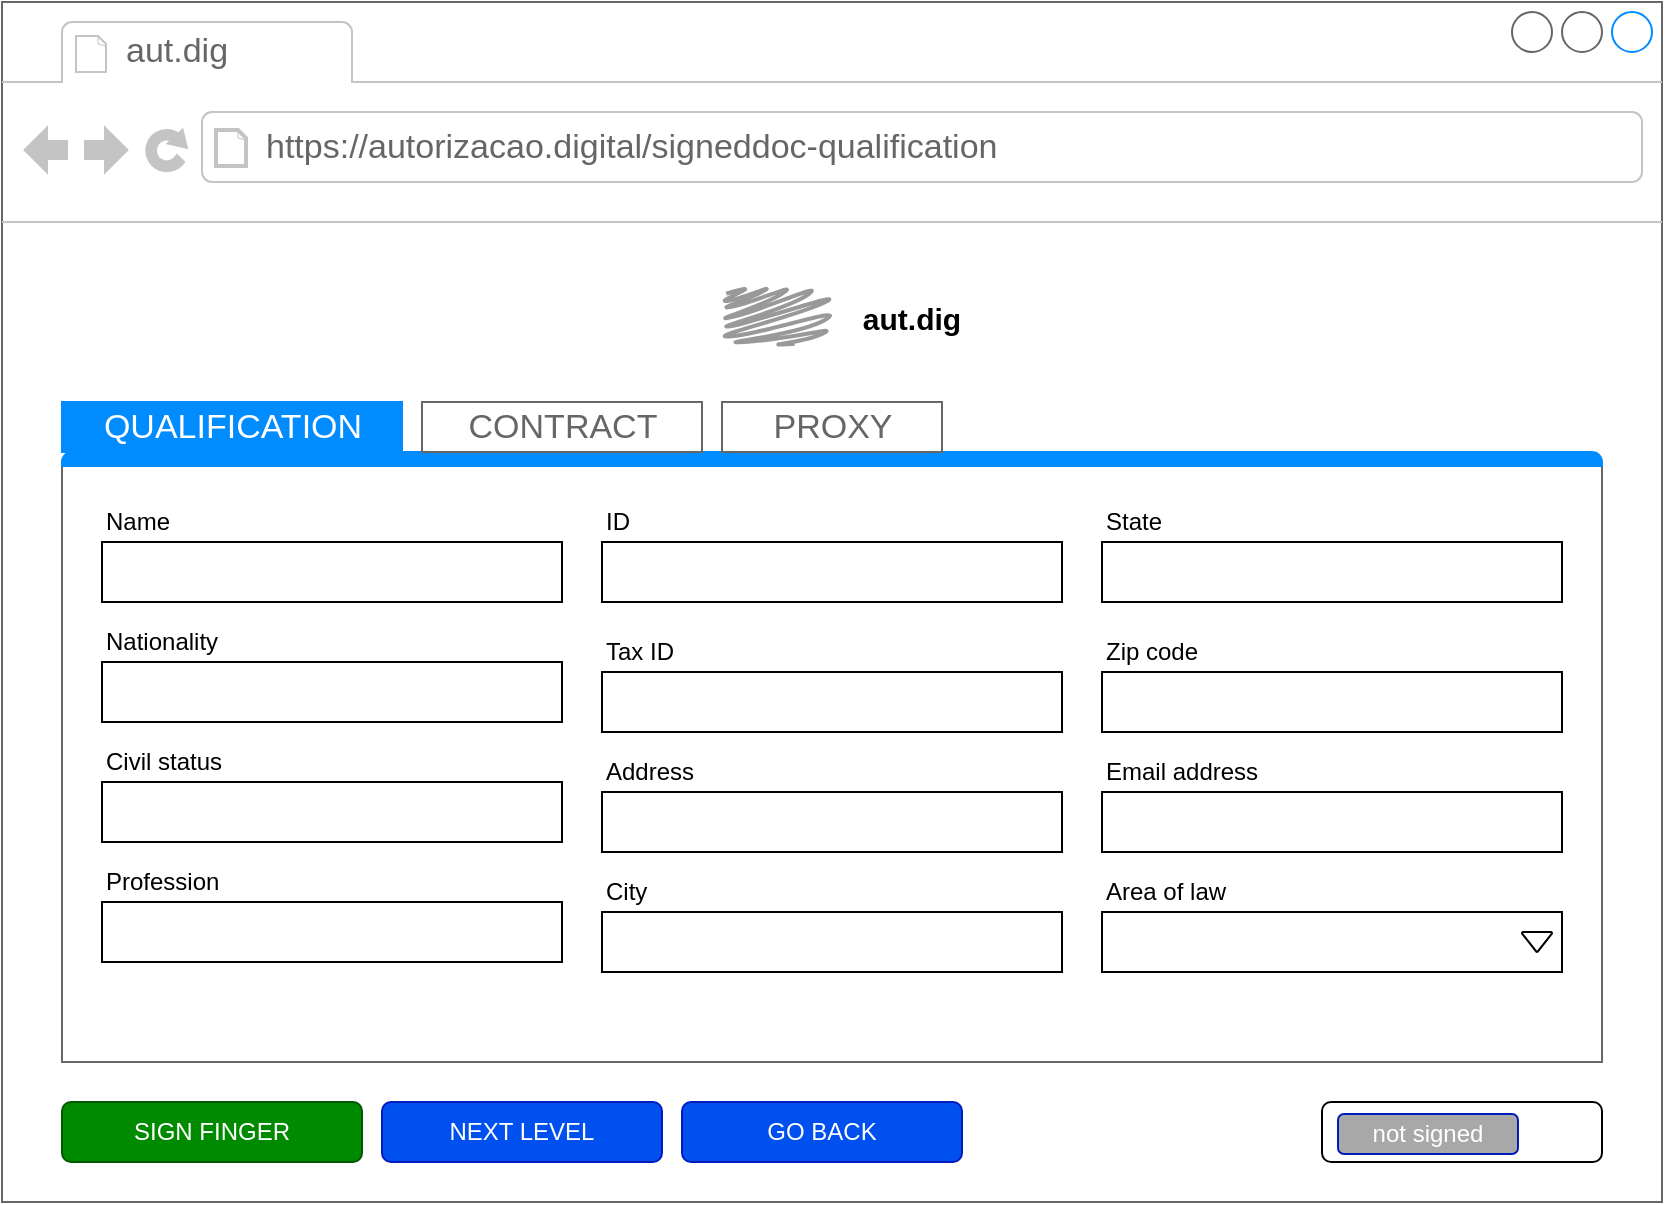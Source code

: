 <mxfile>
    <diagram id="A3qWTJxBf30MFO97emnY" name="Page-1">
        <mxGraphModel dx="1377" dy="1045" grid="1" gridSize="10" guides="1" tooltips="1" connect="1" arrows="1" fold="1" page="1" pageScale="1" pageWidth="850" pageHeight="1100" math="0" shadow="0">
            <root>
                <mxCell id="0"/>
                <mxCell id="1" parent="0"/>
                <mxCell id="2" value="" style="strokeWidth=1;shadow=0;dashed=0;align=center;html=1;shape=mxgraph.mockup.containers.browserWindow;rSize=0;strokeColor=#666666;strokeColor2=#008cff;strokeColor3=#c4c4c4;mainText=,;recursiveResize=0;" parent="1" vertex="1">
                    <mxGeometry x="10" y="10" width="830" height="600" as="geometry"/>
                </mxCell>
                <mxCell id="3" value="aut.dig" style="strokeWidth=1;shadow=0;dashed=0;align=center;html=1;shape=mxgraph.mockup.containers.anchor;fontSize=17;fontColor=#666666;align=left;" parent="2" vertex="1">
                    <mxGeometry x="60" y="12" width="110" height="26" as="geometry"/>
                </mxCell>
                <mxCell id="4" value="https://autorizacao.digital/signeddoc-qualification" style="strokeWidth=1;shadow=0;dashed=0;align=center;html=1;shape=mxgraph.mockup.containers.anchor;rSize=0;fontSize=17;fontColor=#666666;align=left;" parent="2" vertex="1">
                    <mxGeometry x="130" y="60" width="250" height="26" as="geometry"/>
                </mxCell>
                <mxCell id="20" value="" style="strokeWidth=1;shadow=0;dashed=0;align=center;html=1;shape=mxgraph.mockup.containers.marginRect2;rectMarginTop=32;strokeColor=#666666;gradientColor=none;" parent="2" vertex="1">
                    <mxGeometry x="30" y="200" width="770" height="330" as="geometry"/>
                </mxCell>
                <mxCell id="24" value="" style="strokeWidth=1;shadow=0;dashed=0;align=center;html=1;shape=mxgraph.mockup.containers.topButton;rSize=5;strokeColor=#008cff;fillColor=#008cff;gradientColor=none;resizeWidth=1;movable=0;deletable=1;" parent="20" vertex="1">
                    <mxGeometry width="770" height="7" relative="1" as="geometry">
                        <mxPoint y="25" as="offset"/>
                    </mxGeometry>
                </mxCell>
                <mxCell id="30" value="" style="group" parent="20" vertex="1" connectable="0">
                    <mxGeometry x="20" y="110" width="230" height="60" as="geometry"/>
                </mxCell>
                <mxCell id="31" value="" style="group" parent="30" vertex="1" connectable="0">
                    <mxGeometry width="230" height="60" as="geometry"/>
                </mxCell>
                <mxCell id="32" value="" style="rounded=0;whiteSpace=wrap;html=1;align=left;" parent="31" vertex="1">
                    <mxGeometry y="20" width="230" height="30" as="geometry"/>
                </mxCell>
                <mxCell id="33" value="Nationality" style="text;html=1;strokeColor=none;fillColor=none;align=left;verticalAlign=middle;whiteSpace=wrap;rounded=0;" parent="31" vertex="1">
                    <mxGeometry width="230" height="20" as="geometry"/>
                </mxCell>
                <mxCell id="34" value="" style="group" parent="20" vertex="1" connectable="0">
                    <mxGeometry x="20" y="170" width="230" height="60" as="geometry"/>
                </mxCell>
                <mxCell id="35" value="" style="group" parent="34" vertex="1" connectable="0">
                    <mxGeometry width="230" height="60" as="geometry"/>
                </mxCell>
                <mxCell id="36" value="" style="rounded=0;whiteSpace=wrap;html=1;align=left;" parent="35" vertex="1">
                    <mxGeometry y="20" width="230" height="30" as="geometry"/>
                </mxCell>
                <mxCell id="37" value="Civil status" style="text;html=1;strokeColor=none;fillColor=none;align=left;verticalAlign=middle;whiteSpace=wrap;rounded=0;" parent="35" vertex="1">
                    <mxGeometry width="230" height="20" as="geometry"/>
                </mxCell>
                <mxCell id="38" value="" style="group" parent="20" vertex="1" connectable="0">
                    <mxGeometry x="20" y="230" width="230" height="60" as="geometry"/>
                </mxCell>
                <mxCell id="39" value="" style="group" parent="38" vertex="1" connectable="0">
                    <mxGeometry width="230" height="60" as="geometry"/>
                </mxCell>
                <mxCell id="40" value="" style="rounded=0;whiteSpace=wrap;html=1;align=left;" parent="39" vertex="1">
                    <mxGeometry y="20" width="230" height="30" as="geometry"/>
                </mxCell>
                <mxCell id="41" value="Profession" style="text;html=1;strokeColor=none;fillColor=none;align=left;verticalAlign=middle;whiteSpace=wrap;rounded=0;" parent="39" vertex="1">
                    <mxGeometry width="230" height="20" as="geometry"/>
                </mxCell>
                <mxCell id="59" value="" style="group" parent="20" vertex="1" connectable="0">
                    <mxGeometry x="520" y="50" width="230" height="60" as="geometry"/>
                </mxCell>
                <mxCell id="60" value="" style="group" parent="59" vertex="1" connectable="0">
                    <mxGeometry width="230" height="60" as="geometry"/>
                </mxCell>
                <mxCell id="61" value="" style="rounded=0;whiteSpace=wrap;html=1;align=left;" parent="60" vertex="1">
                    <mxGeometry y="20" width="230" height="30" as="geometry"/>
                </mxCell>
                <mxCell id="62" value="State" style="text;html=1;strokeColor=none;fillColor=none;align=left;verticalAlign=middle;whiteSpace=wrap;rounded=0;" parent="60" vertex="1">
                    <mxGeometry width="230" height="20" as="geometry"/>
                </mxCell>
                <mxCell id="42" value="" style="group" parent="20" vertex="1" connectable="0">
                    <mxGeometry x="270" y="50" width="230" height="60" as="geometry"/>
                </mxCell>
                <mxCell id="43" value="" style="group" parent="42" vertex="1" connectable="0">
                    <mxGeometry width="230" height="60" as="geometry"/>
                </mxCell>
                <mxCell id="44" value="" style="rounded=0;whiteSpace=wrap;html=1;align=left;" parent="43" vertex="1">
                    <mxGeometry y="20" width="230" height="30" as="geometry"/>
                </mxCell>
                <mxCell id="45" value="ID" style="text;html=1;strokeColor=none;fillColor=none;align=left;verticalAlign=middle;whiteSpace=wrap;rounded=0;" parent="43" vertex="1">
                    <mxGeometry width="230" height="20" as="geometry"/>
                </mxCell>
                <mxCell id="26" value="" style="group" parent="20" vertex="1" connectable="0">
                    <mxGeometry x="20" y="50" width="230" height="60" as="geometry"/>
                </mxCell>
                <mxCell id="27" value="" style="group" parent="26" vertex="1" connectable="0">
                    <mxGeometry width="230" height="60" as="geometry"/>
                </mxCell>
                <mxCell id="28" value="" style="rounded=0;whiteSpace=wrap;html=1;align=left;" parent="27" vertex="1">
                    <mxGeometry y="20" width="230" height="30" as="geometry"/>
                </mxCell>
                <mxCell id="29" value="Name" style="text;html=1;strokeColor=none;fillColor=none;align=left;verticalAlign=middle;whiteSpace=wrap;rounded=0;" parent="27" vertex="1">
                    <mxGeometry width="230" height="20" as="geometry"/>
                </mxCell>
                <mxCell id="46" value="" style="group" parent="20" vertex="1" connectable="0">
                    <mxGeometry x="270" y="115" width="230" height="60" as="geometry"/>
                </mxCell>
                <mxCell id="47" value="" style="group" parent="46" vertex="1" connectable="0">
                    <mxGeometry width="230" height="60" as="geometry"/>
                </mxCell>
                <mxCell id="48" value="" style="rounded=0;whiteSpace=wrap;html=1;align=left;" parent="47" vertex="1">
                    <mxGeometry y="20" width="230" height="30" as="geometry"/>
                </mxCell>
                <mxCell id="49" value="Tax ID" style="text;html=1;strokeColor=none;fillColor=none;align=left;verticalAlign=middle;whiteSpace=wrap;rounded=0;" parent="47" vertex="1">
                    <mxGeometry width="230" height="20" as="geometry"/>
                </mxCell>
                <mxCell id="50" value="" style="group" parent="20" vertex="1" connectable="0">
                    <mxGeometry x="270" y="175" width="230" height="60" as="geometry"/>
                </mxCell>
                <mxCell id="51" value="" style="group" parent="50" vertex="1" connectable="0">
                    <mxGeometry width="230" height="60" as="geometry"/>
                </mxCell>
                <mxCell id="52" value="" style="rounded=0;whiteSpace=wrap;html=1;align=left;" parent="51" vertex="1">
                    <mxGeometry y="20" width="230" height="30" as="geometry"/>
                </mxCell>
                <mxCell id="53" value="Address" style="text;html=1;strokeColor=none;fillColor=none;align=left;verticalAlign=middle;whiteSpace=wrap;rounded=0;" parent="51" vertex="1">
                    <mxGeometry width="230" height="20" as="geometry"/>
                </mxCell>
                <mxCell id="54" value="" style="group" parent="20" vertex="1" connectable="0">
                    <mxGeometry x="270" y="235" width="230" height="60" as="geometry"/>
                </mxCell>
                <mxCell id="55" value="" style="group" parent="54" vertex="1" connectable="0">
                    <mxGeometry width="230" height="60" as="geometry"/>
                </mxCell>
                <mxCell id="56" value="" style="rounded=0;whiteSpace=wrap;html=1;align=left;" parent="55" vertex="1">
                    <mxGeometry y="20" width="230" height="30" as="geometry"/>
                </mxCell>
                <mxCell id="57" value="City" style="text;html=1;strokeColor=none;fillColor=none;align=left;verticalAlign=middle;whiteSpace=wrap;rounded=0;" parent="55" vertex="1">
                    <mxGeometry width="230" height="20" as="geometry"/>
                </mxCell>
                <mxCell id="63" value="" style="group" parent="20" vertex="1" connectable="0">
                    <mxGeometry x="520" y="115" width="230" height="60" as="geometry"/>
                </mxCell>
                <mxCell id="64" value="" style="group" parent="63" vertex="1" connectable="0">
                    <mxGeometry width="230" height="60" as="geometry"/>
                </mxCell>
                <mxCell id="65" value="" style="rounded=0;whiteSpace=wrap;html=1;align=left;" parent="64" vertex="1">
                    <mxGeometry y="20" width="230" height="30" as="geometry"/>
                </mxCell>
                <mxCell id="66" value="Zip code" style="text;html=1;strokeColor=none;fillColor=none;align=left;verticalAlign=middle;whiteSpace=wrap;rounded=0;" parent="64" vertex="1">
                    <mxGeometry width="230" height="20" as="geometry"/>
                </mxCell>
                <mxCell id="67" value="" style="group" parent="20" vertex="1" connectable="0">
                    <mxGeometry x="520" y="175" width="230" height="60" as="geometry"/>
                </mxCell>
                <mxCell id="68" value="" style="group" parent="67" vertex="1" connectable="0">
                    <mxGeometry width="230" height="60" as="geometry"/>
                </mxCell>
                <mxCell id="69" value="" style="rounded=0;whiteSpace=wrap;html=1;align=left;" parent="68" vertex="1">
                    <mxGeometry y="20" width="230" height="30" as="geometry"/>
                </mxCell>
                <mxCell id="70" value="Email address" style="text;html=1;strokeColor=none;fillColor=none;align=left;verticalAlign=middle;whiteSpace=wrap;rounded=0;" parent="68" vertex="1">
                    <mxGeometry width="230" height="20" as="geometry"/>
                </mxCell>
                <mxCell id="71" value="" style="group" parent="20" vertex="1" connectable="0">
                    <mxGeometry x="520" y="235" width="230" height="60" as="geometry"/>
                </mxCell>
                <mxCell id="72" value="" style="group" parent="71" vertex="1" connectable="0">
                    <mxGeometry width="230" height="60" as="geometry"/>
                </mxCell>
                <mxCell id="73" value="" style="rounded=0;whiteSpace=wrap;html=1;align=left;" parent="72" vertex="1">
                    <mxGeometry y="20" width="230" height="30" as="geometry"/>
                </mxCell>
                <mxCell id="74" value="Area of law" style="text;html=1;strokeColor=none;fillColor=none;align=left;verticalAlign=middle;whiteSpace=wrap;rounded=0;" parent="72" vertex="1">
                    <mxGeometry width="230" height="20" as="geometry"/>
                </mxCell>
                <mxCell id="75" value="" style="strokeWidth=1;html=1;shape=mxgraph.flowchart.merge_or_storage;whiteSpace=wrap;" parent="72" vertex="1">
                    <mxGeometry x="210" y="30" width="15" height="10" as="geometry"/>
                </mxCell>
                <mxCell id="21" value="PROXY" style="strokeColor=inherit;fillColor=inherit;gradientColor=inherit;strokeWidth=1;shadow=0;dashed=0;align=center;html=1;shape=mxgraph.mockup.containers.rrect;rSize=0;fontSize=17;fontColor=#666666;gradientColor=none;" parent="2" vertex="1">
                    <mxGeometry width="110" height="25" relative="1" as="geometry">
                        <mxPoint x="360" y="200" as="offset"/>
                    </mxGeometry>
                </mxCell>
                <mxCell id="22" value="QUALIFICATION" style="strokeWidth=1;shadow=0;dashed=0;align=center;html=1;shape=mxgraph.mockup.containers.rrect;rSize=0;fontSize=17;fontColor=#ffffff;strokeColor=#008cff;fillColor=#008cff;" parent="2" vertex="1">
                    <mxGeometry width="170" height="25" relative="1" as="geometry">
                        <mxPoint x="30" y="200" as="offset"/>
                    </mxGeometry>
                </mxCell>
                <mxCell id="25" value="CONTRACT" style="strokeColor=inherit;fillColor=inherit;gradientColor=inherit;strokeWidth=1;shadow=0;dashed=0;align=center;html=1;shape=mxgraph.mockup.containers.rrect;rSize=0;fontSize=17;fontColor=#666666;gradientColor=none;" parent="2" vertex="1">
                    <mxGeometry width="140" height="25" relative="1" as="geometry">
                        <mxPoint x="210" y="200" as="offset"/>
                    </mxGeometry>
                </mxCell>
                <mxCell id="6" value="&lt;b&gt;&lt;font style=&quot;font-size: 15px&quot;&gt;aut.dig&lt;/font&gt;&lt;/b&gt;" style="text;html=1;strokeColor=none;fillColor=none;align=center;verticalAlign=middle;whiteSpace=wrap;rounded=0;" parent="1" vertex="1">
                    <mxGeometry x="445" y="158" width="40" height="20" as="geometry"/>
                </mxCell>
                <mxCell id="76" value="" style="shape=mxgraph.mockup.markup.scratchOut;shadow=0;dashed=0;html=1;strokeColor=#999999;strokeWidth=2;" parent="1" vertex="1">
                    <mxGeometry x="370" y="153" width="55" height="30" as="geometry"/>
                </mxCell>
                <mxCell id="77" value="SIGN FINGER" style="rounded=1;whiteSpace=wrap;html=1;align=center;fillColor=#008a00;strokeColor=#005700;fontColor=#ffffff;" vertex="1" parent="1">
                    <mxGeometry x="40" y="560" width="150" height="30" as="geometry"/>
                </mxCell>
                <mxCell id="78" value="NEXT LEVEL" style="rounded=1;whiteSpace=wrap;html=1;align=center;fillColor=#0050ef;strokeColor=#001DBC;fontColor=#ffffff;" vertex="1" parent="1">
                    <mxGeometry x="200" y="560" width="140" height="30" as="geometry"/>
                </mxCell>
                <mxCell id="79" value="&lt;font color=&quot;#ffffff&quot;&gt;GO BACK&lt;/font&gt;" style="rounded=1;whiteSpace=wrap;html=1;align=center;fillColor=#0050ef;strokeColor=#001DBC;fontColor=#ffffff;" vertex="1" parent="1">
                    <mxGeometry x="350" y="560" width="140" height="30" as="geometry"/>
                </mxCell>
                <mxCell id="80" value="" style="group" vertex="1" connectable="0" parent="1">
                    <mxGeometry x="670" y="560" width="140" height="30" as="geometry"/>
                </mxCell>
                <mxCell id="81" value="" style="rounded=1;whiteSpace=wrap;html=1;align=center;strokeWidth=1;" vertex="1" parent="80">
                    <mxGeometry width="140" height="30" as="geometry"/>
                </mxCell>
                <mxCell id="82" value="not signed" style="rounded=1;whiteSpace=wrap;html=1;align=center;strokeColor=#001DBC;fontColor=#ffffff;fillColor=#A8A8A8;" vertex="1" parent="80">
                    <mxGeometry x="8" y="6" width="90" height="20" as="geometry"/>
                </mxCell>
            </root>
        </mxGraphModel>
    </diagram>
</mxfile>